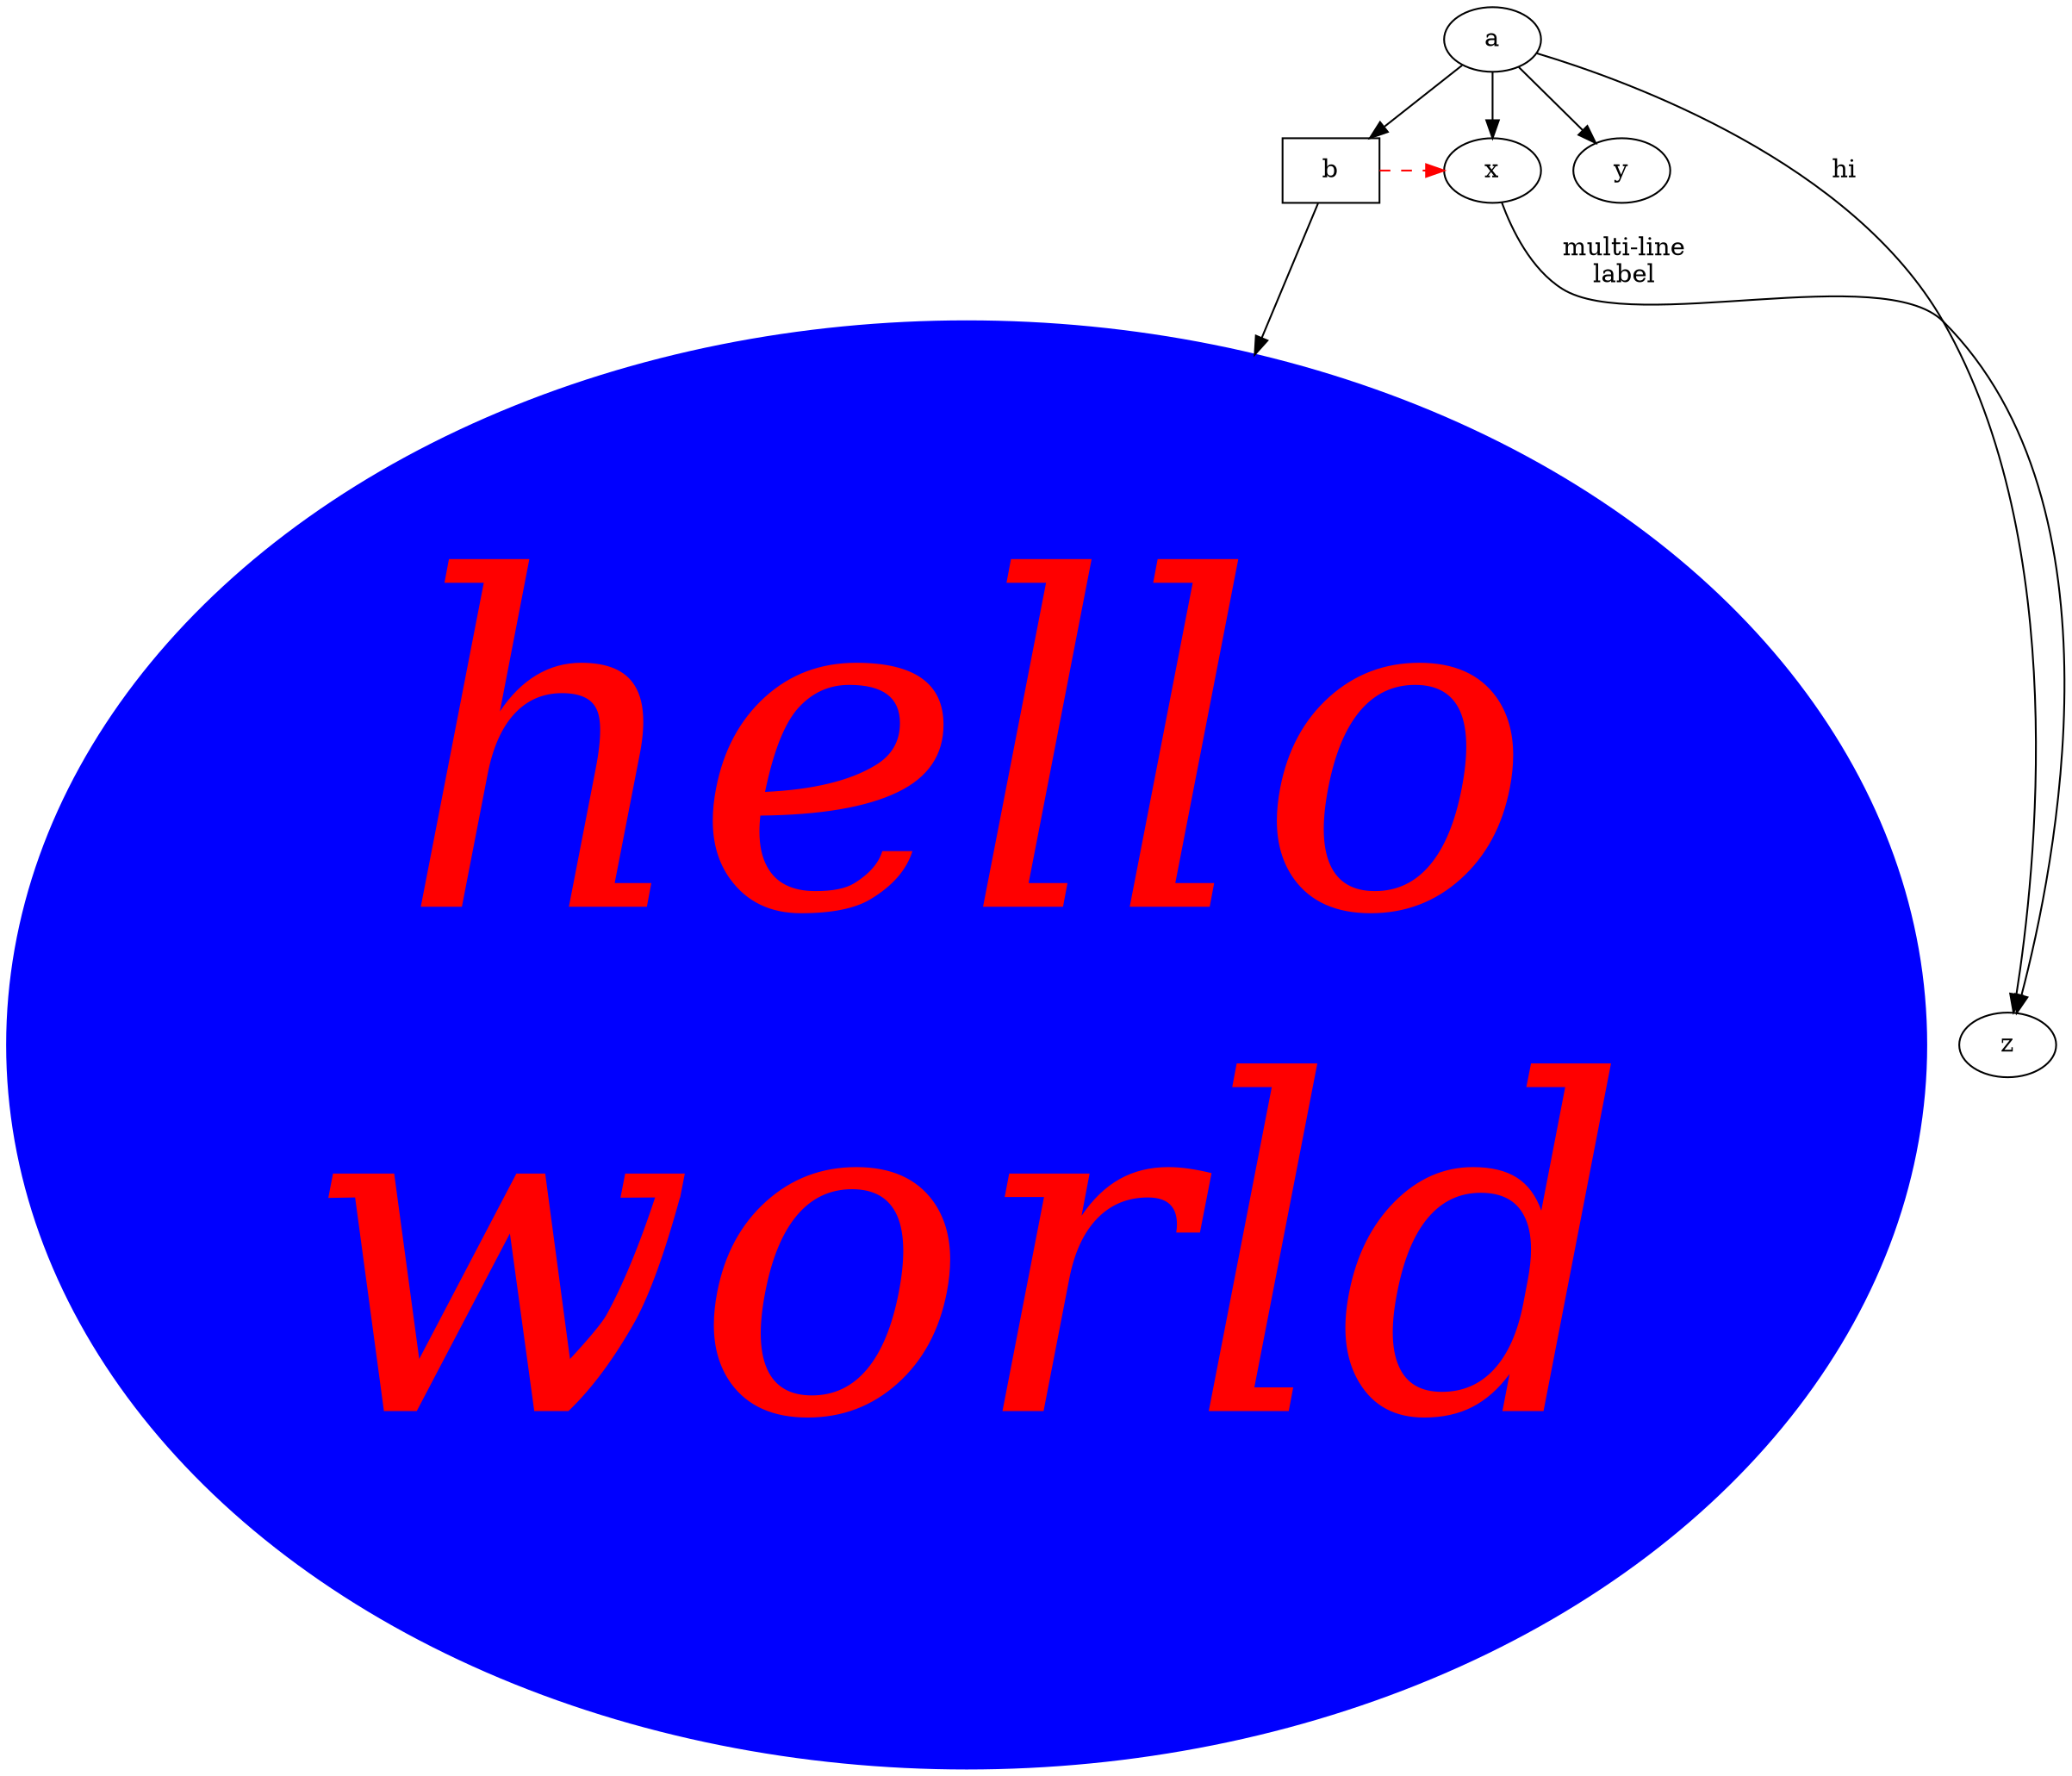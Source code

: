 digraph test3 {
       a -> b -> c;
       a -> {x y};
       b [shape=box];
       c [label="hello\nworld",color=blue,fontsize=255,
            fontname="Palatino-Italic",fontcolor=red,style=filled];
       a -> z [label="hi", weight=0];
       x -> z [label="multi-line\nlabel"];
       edge [style=dashed,color=red];
       b -> x;
       {rank=same; b x}
}

